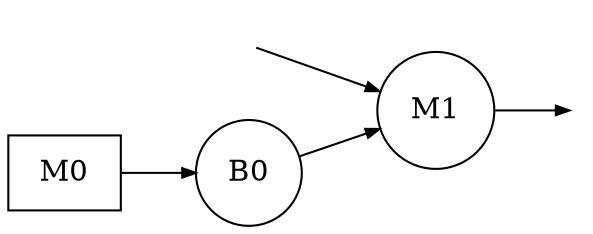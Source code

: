 // System layout
digraph {
	graph [rankdir=LR]
	node [height=0.5 shape=rectangle width=0.75]
	source [label="" style=invis width=0.1]
	M0 [label=M0]
	node [height=0.1 shape=circle width=0.1]
	sink [label="" style=invis width=0.1]
	edge [arrowsize=0.65]
	source -> M1
	M0 -> B0
	B0 -> M1
	M1 -> sink
}
